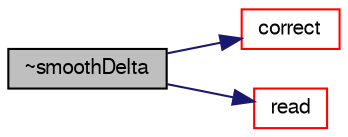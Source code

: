digraph "~smoothDelta"
{
  bgcolor="transparent";
  edge [fontname="FreeSans",fontsize="10",labelfontname="FreeSans",labelfontsize="10"];
  node [fontname="FreeSans",fontsize="10",shape=record];
  rankdir="LR";
  Node355 [label="~smoothDelta",height=0.2,width=0.4,color="black", fillcolor="grey75", style="filled", fontcolor="black"];
  Node355 -> Node356 [color="midnightblue",fontsize="10",style="solid",fontname="FreeSans"];
  Node356 [label="correct",height=0.2,width=0.4,color="red",URL="$a31122.html#a3ae44b28050c3aa494c1d8e18cf618c1"];
  Node355 -> Node704 [color="midnightblue",fontsize="10",style="solid",fontname="FreeSans"];
  Node704 [label="read",height=0.2,width=0.4,color="red",URL="$a31122.html#aa9b8764750bd9ff67ca32b6551dc7847",tooltip="Read the LESdelta dictionary. "];
}
